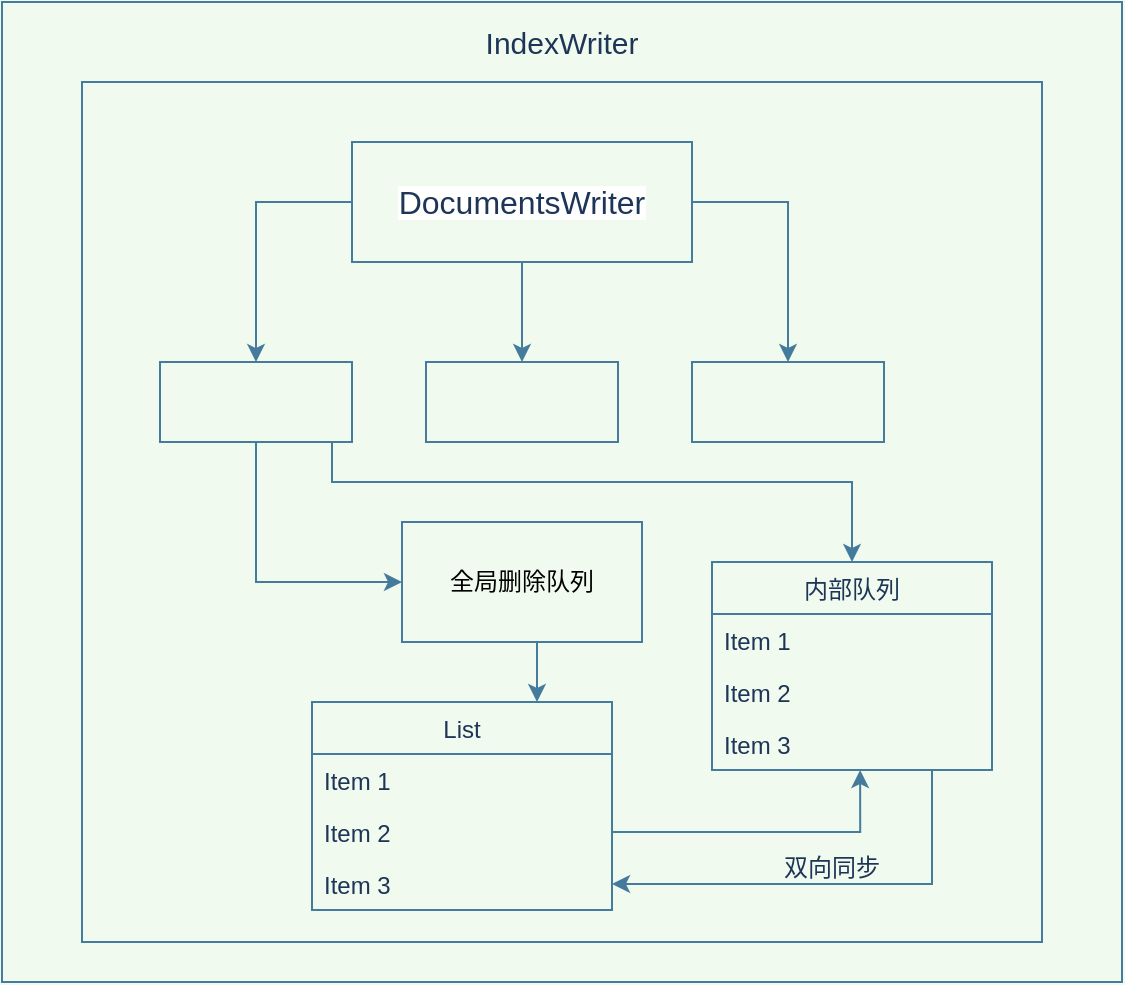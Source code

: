 <mxfile>
    <diagram id="K9BGoaaTGp3cuV_yfpaS" name="第 1 页">
        <mxGraphModel dx="801" dy="525" grid="1" gridSize="10" guides="1" tooltips="1" connect="1" arrows="1" fold="1" page="1" pageScale="1" pageWidth="827" pageHeight="1169" background="#F1FAEE" math="0" shadow="0">
            <root>
                <mxCell id="0"/>
                <mxCell id="1" parent="0"/>
                <mxCell id="5" value="" style="rounded=0;whiteSpace=wrap;html=1;fillColor=none;strokeColor=#457B9D;fontColor=#1D3557;" parent="1" vertex="1">
                    <mxGeometry x="265" y="140" width="560" height="490" as="geometry"/>
                </mxCell>
                <mxCell id="6" value="" style="rounded=0;whiteSpace=wrap;html=1;fillColor=none;strokeColor=#457B9D;fontColor=#1D3557;" parent="1" vertex="1">
                    <mxGeometry x="305" y="180" width="480" height="430" as="geometry"/>
                </mxCell>
                <mxCell id="14" style="edgeStyle=orthogonalEdgeStyle;rounded=0;orthogonalLoop=1;jettySize=auto;html=1;entryX=0.5;entryY=0;entryDx=0;entryDy=0;fontSize=15;fontColor=#1D3557;strokeColor=#457B9D;labelBackgroundColor=#F1FAEE;" parent="1" source="7" target="33" edge="1">
                    <mxGeometry relative="1" as="geometry">
                        <mxPoint x="390" y="320" as="targetPoint"/>
                        <Array as="points">
                            <mxPoint x="392" y="240"/>
                        </Array>
                    </mxGeometry>
                </mxCell>
                <mxCell id="19" style="edgeStyle=orthogonalEdgeStyle;rounded=0;orthogonalLoop=1;jettySize=auto;html=1;entryX=0.5;entryY=0;entryDx=0;entryDy=0;fontSize=15;fontColor=#1D3557;strokeColor=#457B9D;labelBackgroundColor=#F1FAEE;" parent="1" source="7" target="34" edge="1">
                    <mxGeometry relative="1" as="geometry">
                        <mxPoint x="525" y="320" as="targetPoint"/>
                    </mxGeometry>
                </mxCell>
                <mxCell id="20" style="edgeStyle=orthogonalEdgeStyle;rounded=0;orthogonalLoop=1;jettySize=auto;html=1;entryX=0.5;entryY=0;entryDx=0;entryDy=0;fontSize=15;fontColor=#1D3557;strokeColor=#457B9D;labelBackgroundColor=#F1FAEE;" parent="1" source="7" target="35" edge="1">
                    <mxGeometry relative="1" as="geometry">
                        <mxPoint x="655" y="320" as="targetPoint"/>
                        <Array as="points">
                            <mxPoint x="658" y="240"/>
                        </Array>
                    </mxGeometry>
                </mxCell>
                <mxCell id="7" value="&lt;span style=&quot;font-size: medium ; text-align: left ; background-color: rgb(255 , 255 , 255)&quot;&gt;DocumentsWriter&lt;/span&gt;" style="rounded=0;whiteSpace=wrap;html=1;fontColor=#1D3557;strokeColor=#457B9D;shadow=0;fillColor=none;" parent="1" vertex="1">
                    <mxGeometry x="440" y="210" width="170" height="60" as="geometry"/>
                </mxCell>
                <mxCell id="8" value="IndexWriter" style="text;html=1;strokeColor=none;fillColor=none;align=center;verticalAlign=middle;whiteSpace=wrap;rounded=0;fontColor=#1D3557;fontSize=15;" parent="1" vertex="1">
                    <mxGeometry x="480" y="150" width="130" height="20" as="geometry"/>
                </mxCell>
                <mxCell id="10" style="edgeStyle=orthogonalEdgeStyle;rounded=0;orthogonalLoop=1;jettySize=auto;html=1;exitX=0.5;exitY=1;exitDx=0;exitDy=0;fontColor=#1D3557;labelBackgroundColor=#F1FAEE;strokeColor=#457B9D;" parent="1" source="8" target="8" edge="1">
                    <mxGeometry relative="1" as="geometry"/>
                </mxCell>
                <mxCell id="50" style="edgeStyle=orthogonalEdgeStyle;rounded=0;orthogonalLoop=1;jettySize=auto;html=1;entryX=0.75;entryY=0;entryDx=0;entryDy=0;fontColor=#1D3557;strokeColor=#457B9D;labelBackgroundColor=#F1FAEE;" parent="1" source="32" target="40" edge="1">
                    <mxGeometry relative="1" as="geometry">
                        <Array as="points">
                            <mxPoint x="533" y="480"/>
                        </Array>
                    </mxGeometry>
                </mxCell>
                <mxCell id="32" value="&lt;font color=&quot;#000000&quot;&gt;全局删除队列&lt;/font&gt;" style="rounded=0;whiteSpace=wrap;html=1;fillColor=none;strokeColor=#457B9D;fontColor=#1D3557;" parent="1" vertex="1">
                    <mxGeometry x="465" y="400" width="120" height="60" as="geometry"/>
                </mxCell>
                <mxCell id="37" style="edgeStyle=orthogonalEdgeStyle;rounded=0;orthogonalLoop=1;jettySize=auto;html=1;entryX=0;entryY=0.5;entryDx=0;entryDy=0;strokeColor=#457B9D;labelBackgroundColor=#F1FAEE;fontColor=#1D3557;" parent="1" source="33" target="32" edge="1">
                    <mxGeometry relative="1" as="geometry">
                        <Array as="points">
                            <mxPoint x="392" y="430"/>
                        </Array>
                    </mxGeometry>
                </mxCell>
                <mxCell id="48" style="edgeStyle=orthogonalEdgeStyle;rounded=0;orthogonalLoop=1;jettySize=auto;html=1;strokeColor=#457B9D;labelBackgroundColor=#F1FAEE;fontColor=#1D3557;" parent="1" source="33" target="44" edge="1">
                    <mxGeometry relative="1" as="geometry">
                        <Array as="points">
                            <mxPoint x="430" y="380"/>
                            <mxPoint x="690" y="380"/>
                        </Array>
                    </mxGeometry>
                </mxCell>
                <mxCell id="33" value="" style="rounded=0;whiteSpace=wrap;html=1;strokeColor=#457B9D;fillColor=none;fontColor=#1D3557;" parent="1" vertex="1">
                    <mxGeometry x="344" y="320" width="96" height="40" as="geometry"/>
                </mxCell>
                <mxCell id="34" value="" style="rounded=0;whiteSpace=wrap;html=1;strokeColor=#457B9D;fillColor=none;fontColor=#1D3557;" parent="1" vertex="1">
                    <mxGeometry x="477" y="320" width="96" height="40" as="geometry"/>
                </mxCell>
                <mxCell id="35" value="" style="rounded=0;whiteSpace=wrap;html=1;strokeColor=#457B9D;fillColor=none;fontColor=#1D3557;" parent="1" vertex="1">
                    <mxGeometry x="610" y="320" width="96" height="40" as="geometry"/>
                </mxCell>
                <mxCell id="40" value="List" style="swimlane;fontStyle=0;childLayout=stackLayout;horizontal=1;startSize=26;horizontalStack=0;resizeParent=1;resizeParentMax=0;resizeLast=0;collapsible=1;marginBottom=0;strokeColor=#457B9D;fillColor=none;fontColor=#1D3557;" parent="1" vertex="1">
                    <mxGeometry x="420" y="490" width="150" height="104" as="geometry"/>
                </mxCell>
                <mxCell id="41" value="Item 1" style="text;strokeColor=none;fillColor=none;align=left;verticalAlign=top;spacingLeft=4;spacingRight=4;overflow=hidden;rotatable=0;points=[[0,0.5],[1,0.5]];portConstraint=eastwest;fontColor=#1D3557;" parent="40" vertex="1">
                    <mxGeometry y="26" width="150" height="26" as="geometry"/>
                </mxCell>
                <mxCell id="42" value="Item 2" style="text;strokeColor=none;fillColor=none;align=left;verticalAlign=top;spacingLeft=4;spacingRight=4;overflow=hidden;rotatable=0;points=[[0,0.5],[1,0.5]];portConstraint=eastwest;fontColor=#1D3557;" parent="40" vertex="1">
                    <mxGeometry y="52" width="150" height="26" as="geometry"/>
                </mxCell>
                <mxCell id="43" value="Item 3" style="text;strokeColor=none;fillColor=none;align=left;verticalAlign=top;spacingLeft=4;spacingRight=4;overflow=hidden;rotatable=0;points=[[0,0.5],[1,0.5]];portConstraint=eastwest;fontColor=#1D3557;" parent="40" vertex="1">
                    <mxGeometry y="78" width="150" height="26" as="geometry"/>
                </mxCell>
                <mxCell id="44" value="内部队列" style="swimlane;fontStyle=0;childLayout=stackLayout;horizontal=1;startSize=26;horizontalStack=0;resizeParent=1;resizeParentMax=0;resizeLast=0;collapsible=1;marginBottom=0;strokeColor=#457B9D;fillColor=none;fontColor=#1D3557;" parent="1" vertex="1">
                    <mxGeometry x="620" y="420" width="140" height="104" as="geometry"/>
                </mxCell>
                <mxCell id="45" value="Item 1" style="text;strokeColor=none;fillColor=none;align=left;verticalAlign=top;spacingLeft=4;spacingRight=4;overflow=hidden;rotatable=0;points=[[0,0.5],[1,0.5]];portConstraint=eastwest;fontColor=#1D3557;" parent="44" vertex="1">
                    <mxGeometry y="26" width="140" height="26" as="geometry"/>
                </mxCell>
                <mxCell id="46" value="Item 2" style="text;strokeColor=none;fillColor=none;align=left;verticalAlign=top;spacingLeft=4;spacingRight=4;overflow=hidden;rotatable=0;points=[[0,0.5],[1,0.5]];portConstraint=eastwest;fontColor=#1D3557;" parent="44" vertex="1">
                    <mxGeometry y="52" width="140" height="26" as="geometry"/>
                </mxCell>
                <mxCell id="47" value="Item 3" style="text;strokeColor=none;fillColor=none;align=left;verticalAlign=top;spacingLeft=4;spacingRight=4;overflow=hidden;rotatable=0;points=[[0,0.5],[1,0.5]];portConstraint=eastwest;fontColor=#1D3557;" parent="44" vertex="1">
                    <mxGeometry y="78" width="140" height="26" as="geometry"/>
                </mxCell>
                <mxCell id="51" style="edgeStyle=orthogonalEdgeStyle;rounded=0;orthogonalLoop=1;jettySize=auto;html=1;entryX=0.529;entryY=1;entryDx=0;entryDy=0;entryPerimeter=0;fontColor=#1D3557;strokeColor=#457B9D;labelBackgroundColor=#F1FAEE;" parent="1" source="42" target="47" edge="1">
                    <mxGeometry relative="1" as="geometry"/>
                </mxCell>
                <mxCell id="52" style="edgeStyle=orthogonalEdgeStyle;rounded=0;orthogonalLoop=1;jettySize=auto;html=1;entryX=1;entryY=0.5;entryDx=0;entryDy=0;fontColor=#1D3557;strokeColor=#457B9D;labelBackgroundColor=#F1FAEE;" parent="1" source="47" target="43" edge="1">
                    <mxGeometry relative="1" as="geometry">
                        <Array as="points">
                            <mxPoint x="730" y="581"/>
                        </Array>
                    </mxGeometry>
                </mxCell>
                <mxCell id="53" value="双向同步" style="text;html=1;strokeColor=none;fillColor=none;align=center;verticalAlign=middle;whiteSpace=wrap;rounded=0;fontColor=#1D3557;" parent="1" vertex="1">
                    <mxGeometry x="650" y="560" width="60" height="25" as="geometry"/>
                </mxCell>
            </root>
        </mxGraphModel>
    </diagram>
</mxfile>